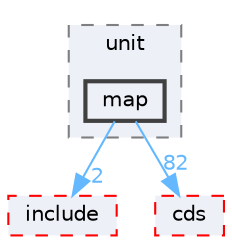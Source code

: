 digraph "external/libcds/test/unit/map"
{
 // LATEX_PDF_SIZE
  bgcolor="transparent";
  edge [fontname=Helvetica,fontsize=10,labelfontname=Helvetica,labelfontsize=10];
  node [fontname=Helvetica,fontsize=10,shape=box,height=0.2,width=0.4];
  compound=true
  subgraph clusterdir_5af95ab9c8988ee69eb5a91a91a55ab9 {
    graph [ bgcolor="#edf0f7", pencolor="grey50", label="unit", fontname=Helvetica,fontsize=10 style="filled,dashed", URL="dir_5af95ab9c8988ee69eb5a91a91a55ab9.html",tooltip=""]
  dir_d19d0b0ae190b2716225816c681a9708 [label="map", fillcolor="#edf0f7", color="grey25", style="filled,bold", URL="dir_d19d0b0ae190b2716225816c681a9708.html",tooltip=""];
  }
  dir_e8e86015120c09f6a7f42026ab4ce0a2 [label="include", fillcolor="#edf0f7", color="red", style="filled,dashed", URL="dir_e8e86015120c09f6a7f42026ab4ce0a2.html",tooltip=""];
  dir_fcf032bbf40cb4a20f944ac15896063c [label="cds", fillcolor="#edf0f7", color="red", style="filled,dashed", URL="dir_fcf032bbf40cb4a20f944ac15896063c.html",tooltip=""];
  dir_d19d0b0ae190b2716225816c681a9708->dir_e8e86015120c09f6a7f42026ab4ce0a2 [headlabel="2", labeldistance=1.5 headhref="dir_000473_000382.html" href="dir_000473_000382.html" color="steelblue1" fontcolor="steelblue1"];
  dir_d19d0b0ae190b2716225816c681a9708->dir_fcf032bbf40cb4a20f944ac15896063c [headlabel="82", labeldistance=1.5 headhref="dir_000473_000111.html" href="dir_000473_000111.html" color="steelblue1" fontcolor="steelblue1"];
}
